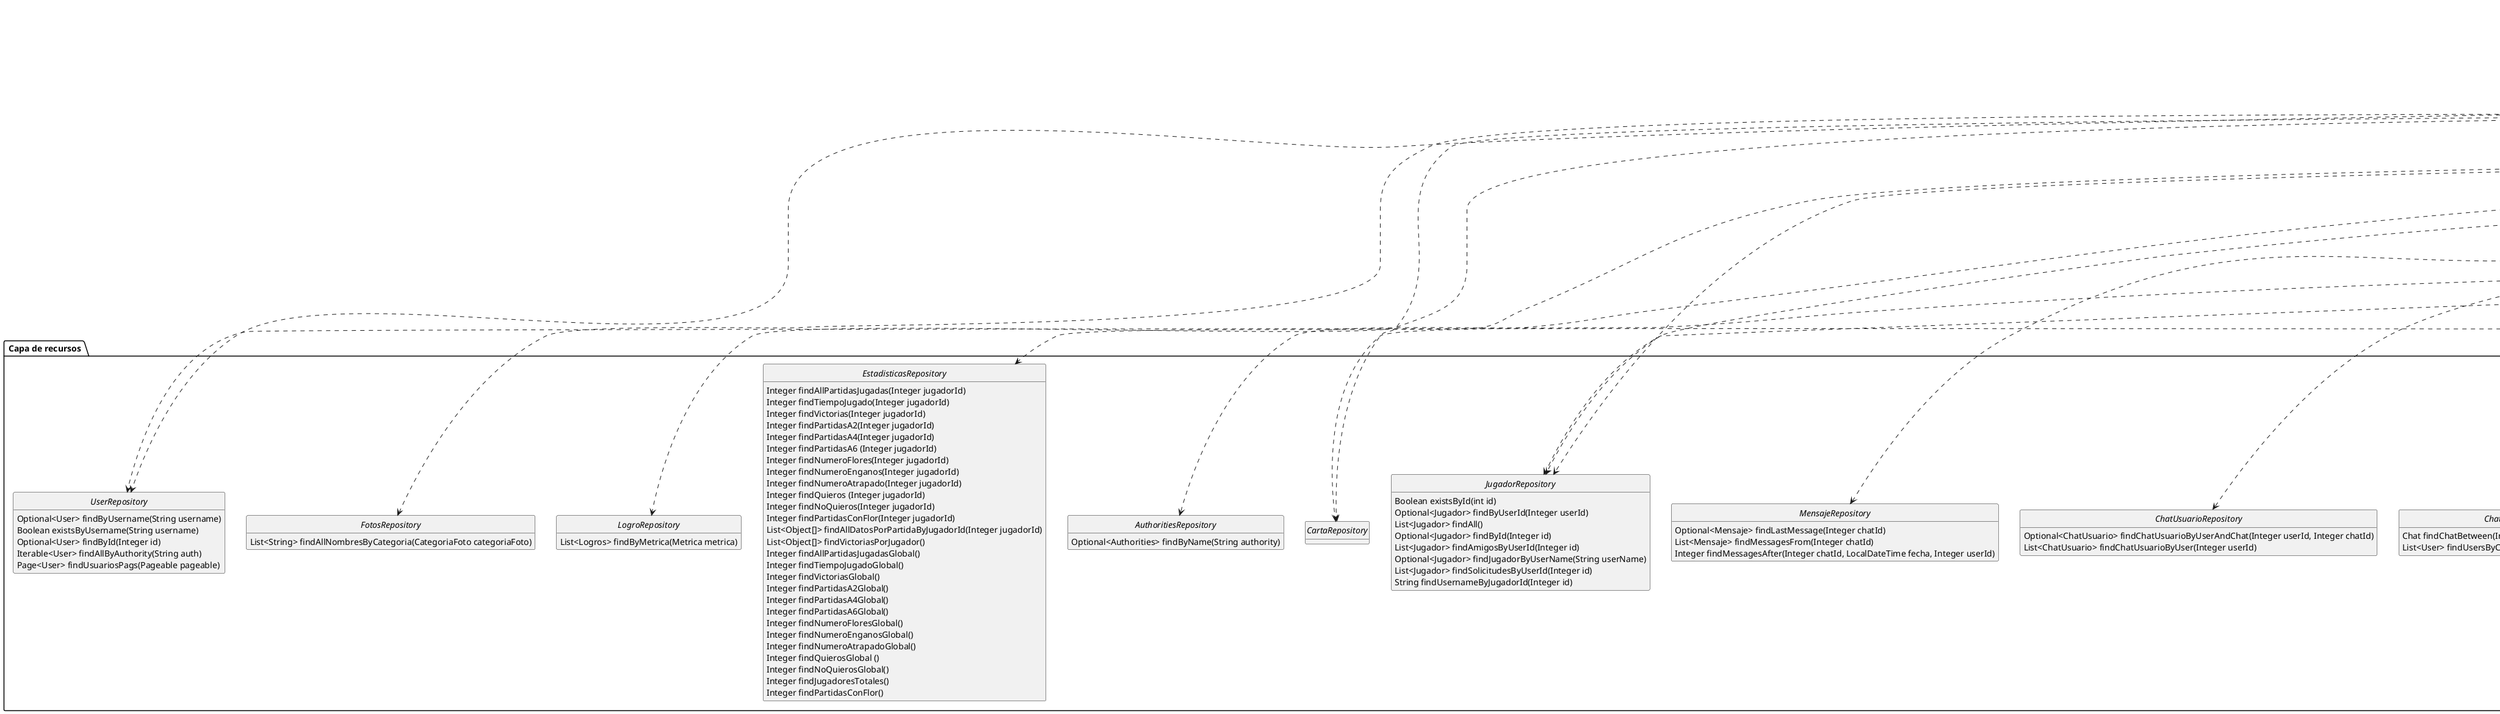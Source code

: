 @startuml

hide circle


package " Capa de presentación " as Presentation {
    hide members
    class AuthController
    class CartaController
    class ChatRestController
    class ChatWebSocketController
    class EstadisticasController
    class LogrosController
    class FotosController
    class JugadorController
    class ManoController
    class PartidaController
    class PartidaJugadorController
    class PartidaJugadorWebSocketController
    class UserRestController
    class CurrentUserRestController
}

package " Capa de lógica de negocio " as BusinessLogic {
    hide members
    class AuthService
    class CartaService
    class ChatService
    class UserDetailsImplService
    class EstadisticasService
    class LogrosService
    class FotosService
    class JugadorService
    class ManoService
    class PartidaService
    class PartidaJugadorService
    class AuthoritiesService
    class UserService
}

package " Capa de recursos " as Resources {
    hide attributes
    interface JugadorRepository {
        Boolean existsById(int id)
        Optional<Jugador> findByUserId(Integer userId)
        List<Jugador> findAll()
        Optional<Jugador> findById(Integer id)
        List<Jugador> findAmigosByUserId(Integer id)
        Optional<Jugador> findJugadorByUserName(String userName)
        List<Jugador> findSolicitudesByUserId(Integer id)
        String findUsernameByJugadorId(Integer id)
    }
    interface PartidaRepository {
        Page<Partida> findAllPartidasActivas(Pageable pageable)
        List<Partida> findAllPartidas()
        Optional<Partida> findPartidaByCodigo(String codigo)
    }
    interface PartidaJugadorRepository {
        PartidaJugador findPartidaJugadorbyId(Integer id)
        PartidaJugador findByPlayerIdAndGameNotFinish(Integer playerId)
        Integer findNumJugadoresPartida(Integer partidaId)
        Integer numberOfGamesConnected(Integer id)
        void deleteByPlayerId(Integer userId)
        List<Integer> lastPosition(Integer partidaId)
        List<PartidaJugador> findPlayersConnectedTo(String partidaCode)
        Optional<Partida> findPartidaByUserId(Integer userId)
        Optional<PartidaJugador> findCreator(Integer partidaId)
        Optional<Partida> findPartidaByCodigoPartida(String codigo)
        List<PartidaJugadorView> findAllJugadoresPartida(String codigo)
        PartidaJugador findPartidaJugadorByCodigoPartidaAndPosicionJugador(String codigo, Integer posicion)
    }
    interface AuthoritiesRepository {
        Optional<Authorities> findByName(String authority)
    }
    interface UserRepository {
        Optional<User> findByUsername(String username)
        Boolean existsByUsername(String username)
        Optional<User> findById(Integer id)
        Iterable<User> findAllByAuthority(String auth)
        Page<User> findUsuariosPags(Pageable pageable)
    }
    interface CartaRepository {}
    interface ChatRepository {
        Chat findChatBetween(Integer amigoId,Integer userId)
        List<User> findUsersByChat(Integer chatId)
    }
    interface ChatUsuarioRepository {
        Optional<ChatUsuario> findChatUsuarioByUserAndChat(Integer userId, Integer chatId)
        List<ChatUsuario> findChatUsuarioByUser(Integer userId)
    }
    interface MensajeRepository {
        Optional<Mensaje> findLastMessage(Integer chatId)
        List<Mensaje> findMessagesFrom(Integer chatId)
        Integer findMessagesAfter(Integer chatId, LocalDateTime fecha, Integer userId)
    }
    interface EstadisticasRepository {
        Integer findAllPartidasJugadas(Integer jugadorId)
        Integer findTiempoJugado(Integer jugadorId)
        Integer findVictorias(Integer jugadorId)
        Integer findPartidasA2(Integer jugadorId)
        Integer findPartidasA4(Integer jugadorId)
        Integer findPartidasA6 (Integer jugadorId)
        Integer findNumeroFlores(Integer jugadorId)
        Integer findNumeroEnganos(Integer jugadorId)
        Integer findNumeroAtrapado(Integer jugadorId)
        Integer findQuieros (Integer jugadorId)
        Integer findNoQuieros(Integer jugadorId)
        Integer findPartidasConFlor(Integer jugadorId)
        List<Object[]> findAllDatosPorPartidaByJugadorId(Integer jugadorId)
        List<Object[]> findVictoriasPorJugador()
        Integer findAllPartidasJugadasGlobal()
        Integer findTiempoJugadoGlobal()
        Integer findVictoriasGlobal()
        Integer findPartidasA2Global()
        Integer findPartidasA4Global()
        Integer findPartidasA6Global()
        Integer findNumeroFloresGlobal()
        Integer findNumeroEnganosGlobal()
        Integer findNumeroAtrapadoGlobal()
        Integer findQuierosGlobal ()
        Integer findNoQuierosGlobal()
        Integer findJugadoresTotales()
        Integer findPartidasConFlor()
    }
    interface LogroRepository {
        List<Logros> findByMetrica(Metrica metrica)
    }
    interface FotosRepository {
        List<String> findAllNombresByCategoria(CategoriaFoto categoriaFoto)
    }
}

AuthController ..> UserService
AuthController ..> AuthService
CartaController ..> CartaService
ChatRestController ..> ChatService
ChatRestController ..> UserService
ChatWebSocketController ..> ChatService
EstadisticasController ..> EstadisticasService
EstadisticasController ..> UserService
EstadisticasController ..> JugadorService
LogrosController ..> LogrosService
LogrosController ..> UserService
LogrosController ..> JugadorService
FotosController ..> FotosService
JugadorController ..> JugadorService
JugadorController ..> UserService
ManoController ..> ManoService
PartidaController ..> PartidaService
PartidaController ..> PartidaJugadorService
PartidaJugadorController ..> PartidaJugadorService
PartidaJugadorController ..> PartidaService
PartidaJugadorController ..> UserService
CurrentUserRestController ..> UserService
CurrentUserRestController ..> JugadorService
UserRestController ..> UserService
UserRestController ..> AuthoritiesService

AuthService ..> AuthoritiesService
AuthService ..> UserService
AuthService ..> JugadorService
ChatService ..> UserService
ChatService ..> PartidaJugadorService
LogrosService ..> EstadisticasService
JugadorService ..> UserService
JugadorService ..> ChatService
ManoService ..> PartidaService
ManoService ..> PartidaJugadorService
PartidaService ..> UserService
PartidaJugadorService ..> UserService
PartidaJugadorService ..> PartidaService

CartaService ..> CartaRepository
ChatService ..> MensajeRepository
ChatService ..> ChatRepository
ChatService ..> ChatUsuarioRepository
UserDetailsImplService ..> UserRepository
EstadisticasService ..> EstadisticasRepository
EstadisticasService ..> JugadorRepository
LogrosService ..> LogroRepository
FotosService ..> FotosRepository
JugadorService ..> JugadorRepository
ManoService ..> CartaRepository
PartidaService ..> PartidaRepository
PartidaService ..> ChatRepository
PartidaService ..> PartidaJugadorRepository
PartidaJugadorService ..> PartidaJugadorRepository
PartidaJugadorService ..> JugadorRepository
AuthoritiesService ..> AuthoritiesRepository
UserService ..> UserRepository


@enduml


